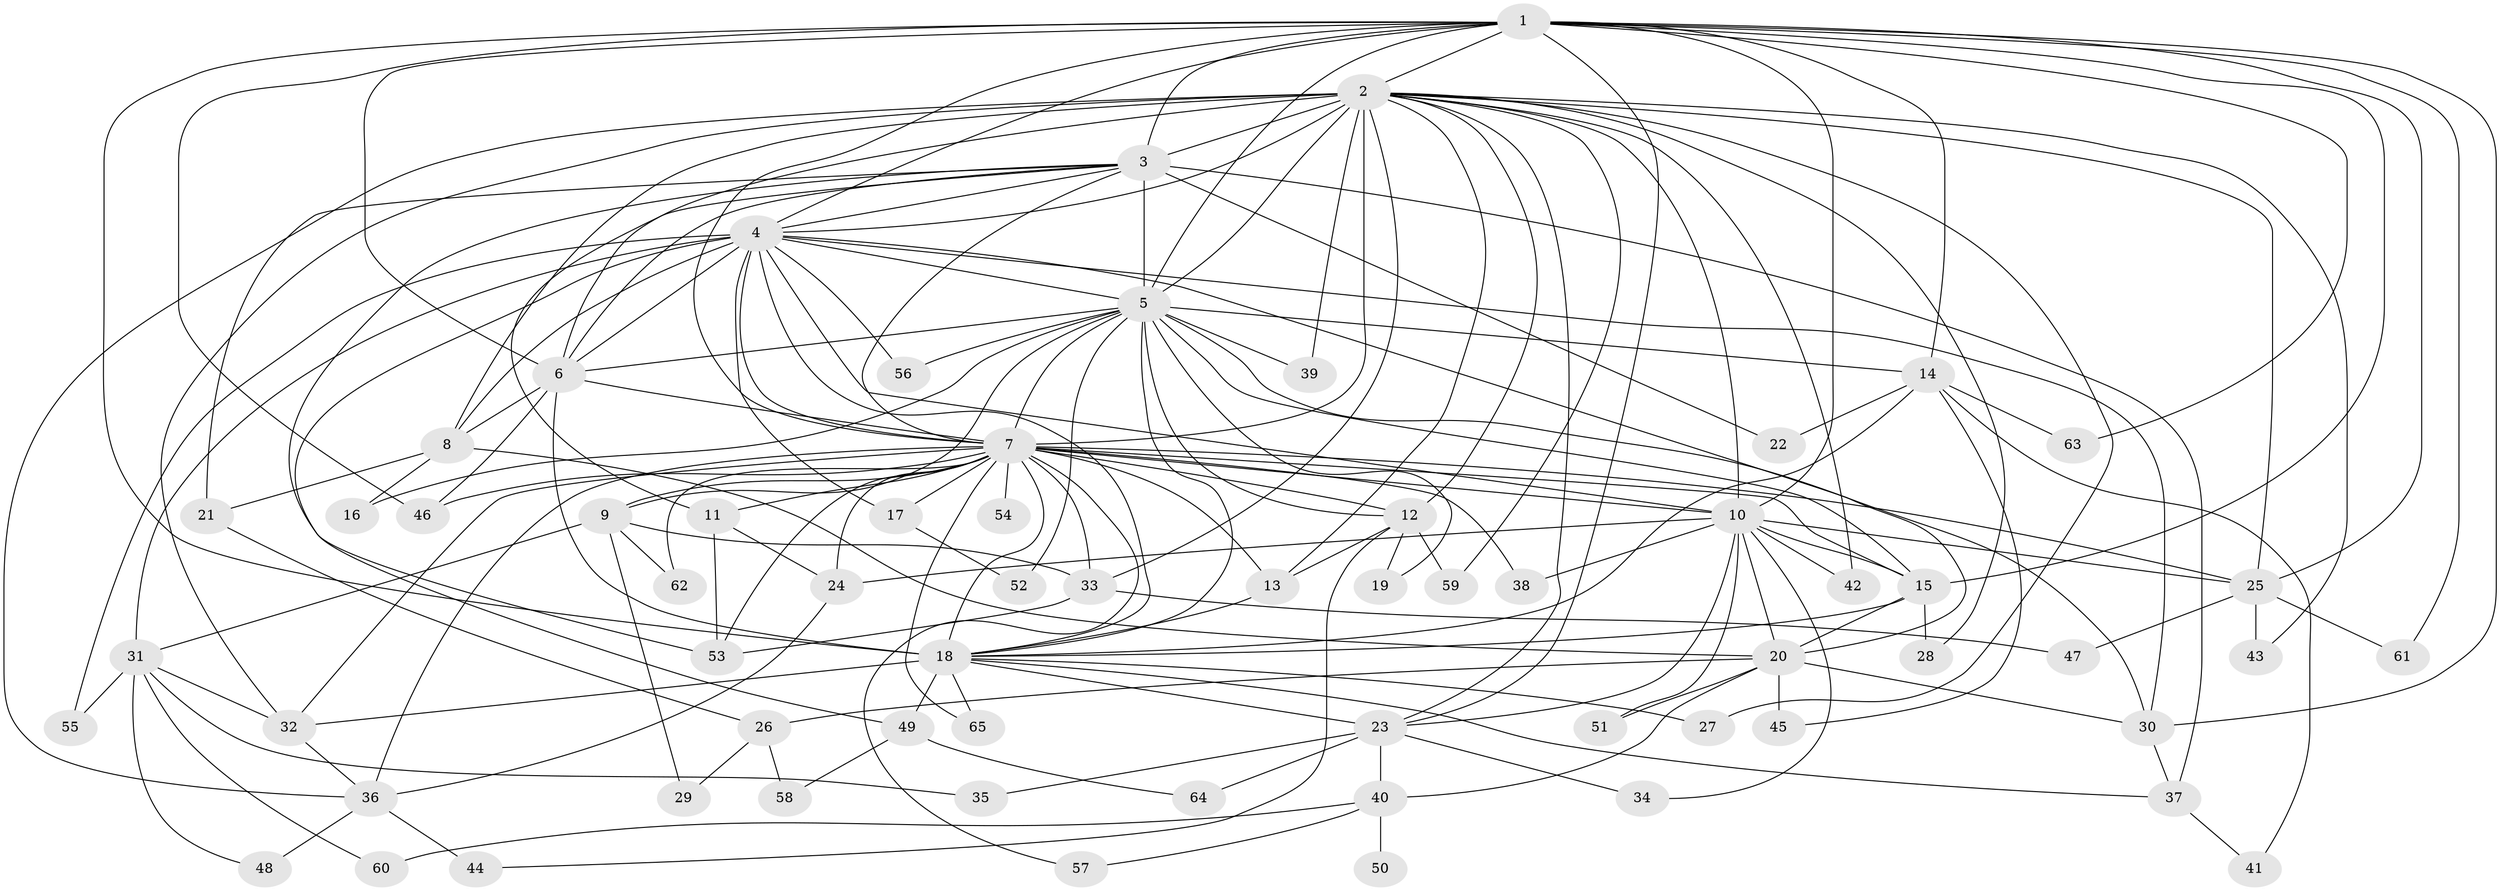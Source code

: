 // original degree distribution, {24: 0.007751937984496124, 20: 0.007751937984496124, 16: 0.007751937984496124, 23: 0.007751937984496124, 18: 0.007751937984496124, 22: 0.015503875968992248, 25: 0.007751937984496124, 13: 0.007751937984496124, 34: 0.007751937984496124, 6: 0.031007751937984496, 7: 0.046511627906976744, 3: 0.11627906976744186, 4: 0.14728682170542637, 2: 0.5581395348837209, 8: 0.007751937984496124, 5: 0.015503875968992248}
// Generated by graph-tools (version 1.1) at 2025/49/03/04/25 22:49:33]
// undirected, 65 vertices, 166 edges
graph export_dot {
  node [color=gray90,style=filled];
  1;
  2;
  3;
  4;
  5;
  6;
  7;
  8;
  9;
  10;
  11;
  12;
  13;
  14;
  15;
  16;
  17;
  18;
  19;
  20;
  21;
  22;
  23;
  24;
  25;
  26;
  27;
  28;
  29;
  30;
  31;
  32;
  33;
  34;
  35;
  36;
  37;
  38;
  39;
  40;
  41;
  42;
  43;
  44;
  45;
  46;
  47;
  48;
  49;
  50;
  51;
  52;
  53;
  54;
  55;
  56;
  57;
  58;
  59;
  60;
  61;
  62;
  63;
  64;
  65;
  1 -- 2 [weight=4.0];
  1 -- 3 [weight=2.0];
  1 -- 4 [weight=3.0];
  1 -- 5 [weight=2.0];
  1 -- 6 [weight=2.0];
  1 -- 7 [weight=4.0];
  1 -- 10 [weight=11.0];
  1 -- 14 [weight=1.0];
  1 -- 15 [weight=1.0];
  1 -- 18 [weight=1.0];
  1 -- 23 [weight=1.0];
  1 -- 25 [weight=2.0];
  1 -- 30 [weight=1.0];
  1 -- 46 [weight=1.0];
  1 -- 61 [weight=1.0];
  1 -- 63 [weight=1.0];
  2 -- 3 [weight=2.0];
  2 -- 4 [weight=2.0];
  2 -- 5 [weight=3.0];
  2 -- 6 [weight=3.0];
  2 -- 7 [weight=5.0];
  2 -- 8 [weight=2.0];
  2 -- 10 [weight=1.0];
  2 -- 12 [weight=1.0];
  2 -- 13 [weight=2.0];
  2 -- 23 [weight=1.0];
  2 -- 25 [weight=5.0];
  2 -- 27 [weight=1.0];
  2 -- 28 [weight=1.0];
  2 -- 32 [weight=2.0];
  2 -- 33 [weight=1.0];
  2 -- 36 [weight=1.0];
  2 -- 39 [weight=1.0];
  2 -- 42 [weight=1.0];
  2 -- 43 [weight=1.0];
  2 -- 59 [weight=1.0];
  3 -- 4 [weight=2.0];
  3 -- 5 [weight=3.0];
  3 -- 6 [weight=1.0];
  3 -- 7 [weight=2.0];
  3 -- 11 [weight=1.0];
  3 -- 21 [weight=1.0];
  3 -- 22 [weight=1.0];
  3 -- 37 [weight=1.0];
  3 -- 53 [weight=1.0];
  4 -- 5 [weight=1.0];
  4 -- 6 [weight=1.0];
  4 -- 7 [weight=2.0];
  4 -- 8 [weight=1.0];
  4 -- 10 [weight=2.0];
  4 -- 17 [weight=1.0];
  4 -- 18 [weight=1.0];
  4 -- 20 [weight=1.0];
  4 -- 30 [weight=1.0];
  4 -- 31 [weight=1.0];
  4 -- 49 [weight=1.0];
  4 -- 55 [weight=1.0];
  4 -- 56 [weight=1.0];
  5 -- 6 [weight=1.0];
  5 -- 7 [weight=2.0];
  5 -- 9 [weight=1.0];
  5 -- 12 [weight=2.0];
  5 -- 14 [weight=1.0];
  5 -- 15 [weight=1.0];
  5 -- 16 [weight=1.0];
  5 -- 18 [weight=1.0];
  5 -- 19 [weight=1.0];
  5 -- 30 [weight=1.0];
  5 -- 39 [weight=2.0];
  5 -- 52 [weight=1.0];
  5 -- 56 [weight=1.0];
  6 -- 7 [weight=2.0];
  6 -- 8 [weight=1.0];
  6 -- 18 [weight=10.0];
  6 -- 46 [weight=1.0];
  7 -- 9 [weight=1.0];
  7 -- 10 [weight=3.0];
  7 -- 11 [weight=1.0];
  7 -- 12 [weight=1.0];
  7 -- 13 [weight=1.0];
  7 -- 15 [weight=1.0];
  7 -- 17 [weight=2.0];
  7 -- 18 [weight=2.0];
  7 -- 24 [weight=1.0];
  7 -- 25 [weight=2.0];
  7 -- 32 [weight=1.0];
  7 -- 33 [weight=1.0];
  7 -- 36 [weight=1.0];
  7 -- 38 [weight=1.0];
  7 -- 46 [weight=1.0];
  7 -- 53 [weight=1.0];
  7 -- 54 [weight=1.0];
  7 -- 57 [weight=1.0];
  7 -- 62 [weight=1.0];
  7 -- 65 [weight=1.0];
  8 -- 16 [weight=1.0];
  8 -- 20 [weight=1.0];
  8 -- 21 [weight=1.0];
  9 -- 29 [weight=1.0];
  9 -- 31 [weight=1.0];
  9 -- 33 [weight=2.0];
  9 -- 62 [weight=1.0];
  10 -- 15 [weight=2.0];
  10 -- 20 [weight=1.0];
  10 -- 23 [weight=1.0];
  10 -- 24 [weight=2.0];
  10 -- 25 [weight=1.0];
  10 -- 34 [weight=1.0];
  10 -- 38 [weight=1.0];
  10 -- 42 [weight=1.0];
  10 -- 51 [weight=1.0];
  11 -- 24 [weight=1.0];
  11 -- 53 [weight=1.0];
  12 -- 13 [weight=1.0];
  12 -- 19 [weight=1.0];
  12 -- 44 [weight=1.0];
  12 -- 59 [weight=1.0];
  13 -- 18 [weight=1.0];
  14 -- 18 [weight=1.0];
  14 -- 22 [weight=1.0];
  14 -- 41 [weight=1.0];
  14 -- 45 [weight=1.0];
  14 -- 63 [weight=1.0];
  15 -- 18 [weight=1.0];
  15 -- 20 [weight=1.0];
  15 -- 28 [weight=1.0];
  17 -- 52 [weight=1.0];
  18 -- 23 [weight=2.0];
  18 -- 27 [weight=1.0];
  18 -- 32 [weight=1.0];
  18 -- 37 [weight=1.0];
  18 -- 49 [weight=1.0];
  18 -- 65 [weight=1.0];
  20 -- 26 [weight=1.0];
  20 -- 30 [weight=1.0];
  20 -- 40 [weight=1.0];
  20 -- 45 [weight=1.0];
  20 -- 51 [weight=1.0];
  21 -- 26 [weight=1.0];
  23 -- 34 [weight=1.0];
  23 -- 35 [weight=1.0];
  23 -- 40 [weight=1.0];
  23 -- 64 [weight=1.0];
  24 -- 36 [weight=1.0];
  25 -- 43 [weight=2.0];
  25 -- 47 [weight=1.0];
  25 -- 61 [weight=1.0];
  26 -- 29 [weight=1.0];
  26 -- 58 [weight=1.0];
  30 -- 37 [weight=1.0];
  31 -- 32 [weight=1.0];
  31 -- 35 [weight=1.0];
  31 -- 48 [weight=1.0];
  31 -- 55 [weight=1.0];
  31 -- 60 [weight=1.0];
  32 -- 36 [weight=1.0];
  33 -- 47 [weight=1.0];
  33 -- 53 [weight=1.0];
  36 -- 44 [weight=1.0];
  36 -- 48 [weight=1.0];
  37 -- 41 [weight=1.0];
  40 -- 50 [weight=1.0];
  40 -- 57 [weight=1.0];
  40 -- 60 [weight=1.0];
  49 -- 58 [weight=1.0];
  49 -- 64 [weight=1.0];
}
